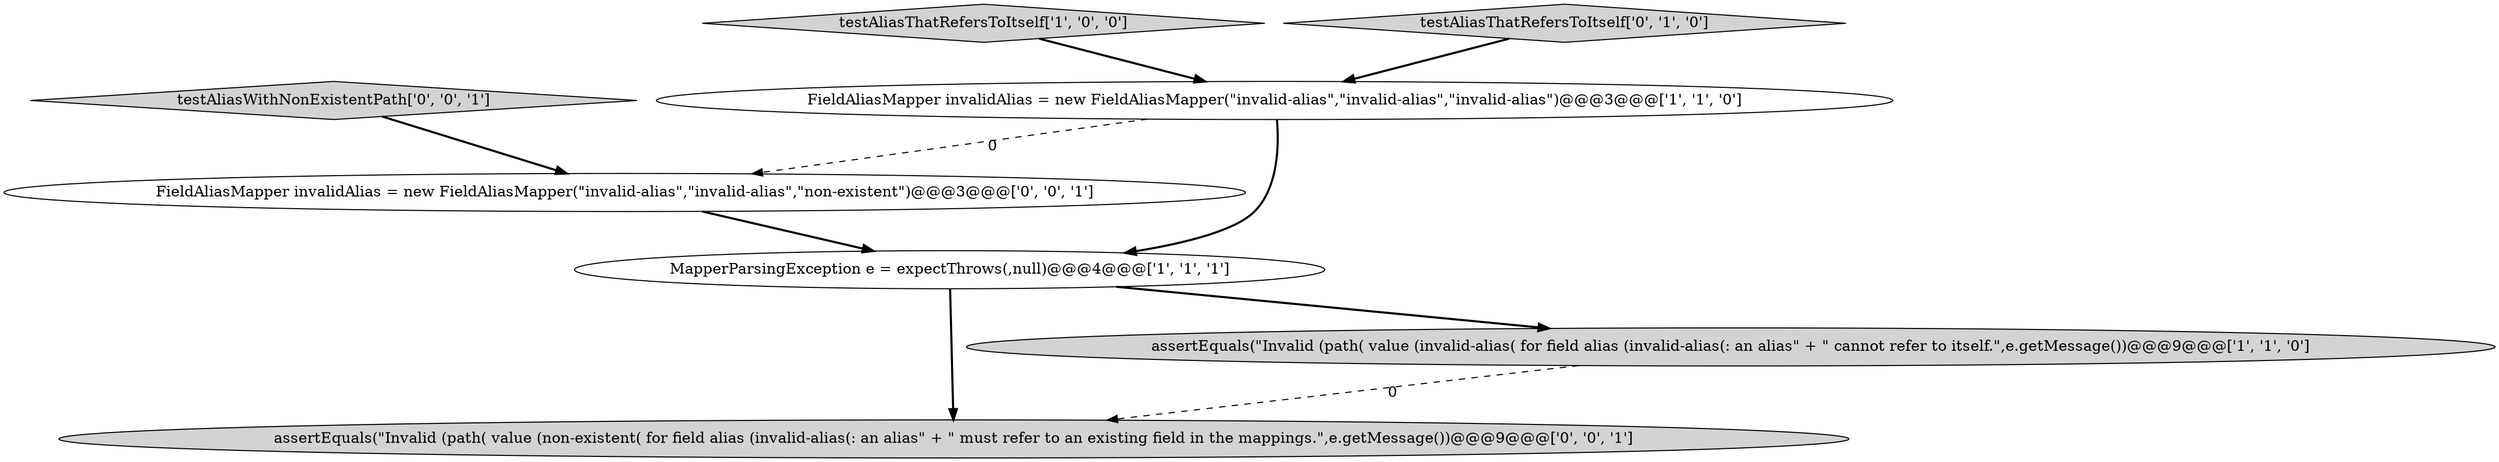 digraph {
0 [style = filled, label = "FieldAliasMapper invalidAlias = new FieldAliasMapper(\"invalid-alias\",\"invalid-alias\",\"invalid-alias\")@@@3@@@['1', '1', '0']", fillcolor = white, shape = ellipse image = "AAA0AAABBB1BBB"];
2 [style = filled, label = "testAliasThatRefersToItself['1', '0', '0']", fillcolor = lightgray, shape = diamond image = "AAA0AAABBB1BBB"];
4 [style = filled, label = "testAliasThatRefersToItself['0', '1', '0']", fillcolor = lightgray, shape = diamond image = "AAA0AAABBB2BBB"];
5 [style = filled, label = "assertEquals(\"Invalid (path( value (non-existent( for field alias (invalid-alias(: an alias\" + \" must refer to an existing field in the mappings.\",e.getMessage())@@@9@@@['0', '0', '1']", fillcolor = lightgray, shape = ellipse image = "AAA0AAABBB3BBB"];
1 [style = filled, label = "MapperParsingException e = expectThrows(,null)@@@4@@@['1', '1', '1']", fillcolor = white, shape = ellipse image = "AAA0AAABBB1BBB"];
7 [style = filled, label = "FieldAliasMapper invalidAlias = new FieldAliasMapper(\"invalid-alias\",\"invalid-alias\",\"non-existent\")@@@3@@@['0', '0', '1']", fillcolor = white, shape = ellipse image = "AAA0AAABBB3BBB"];
3 [style = filled, label = "assertEquals(\"Invalid (path( value (invalid-alias( for field alias (invalid-alias(: an alias\" + \" cannot refer to itself.\",e.getMessage())@@@9@@@['1', '1', '0']", fillcolor = lightgray, shape = ellipse image = "AAA0AAABBB1BBB"];
6 [style = filled, label = "testAliasWithNonExistentPath['0', '0', '1']", fillcolor = lightgray, shape = diamond image = "AAA0AAABBB3BBB"];
2->0 [style = bold, label=""];
1->3 [style = bold, label=""];
7->1 [style = bold, label=""];
0->7 [style = dashed, label="0"];
6->7 [style = bold, label=""];
3->5 [style = dashed, label="0"];
0->1 [style = bold, label=""];
4->0 [style = bold, label=""];
1->5 [style = bold, label=""];
}
